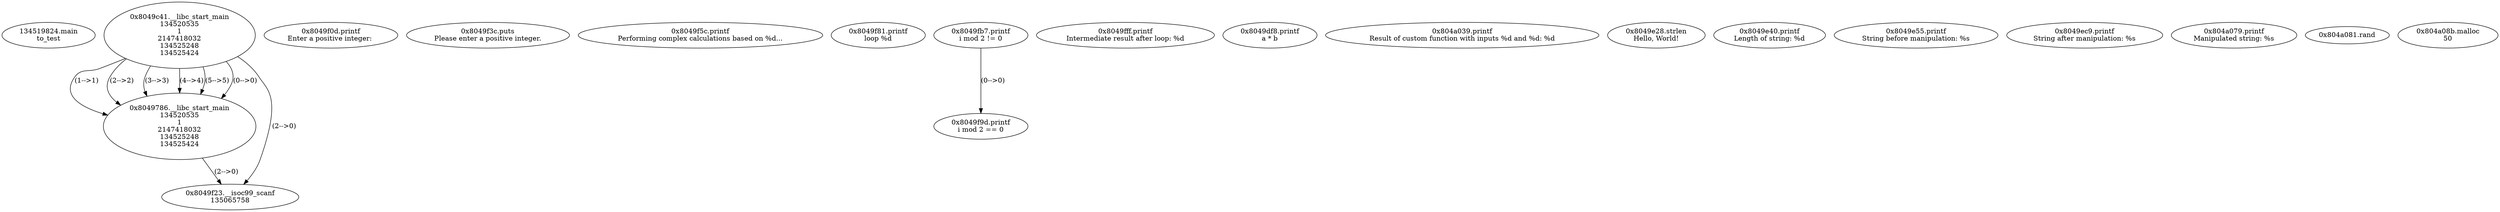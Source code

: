 // Global SCDG with merge call
digraph {
	0 [label="134519824.main
to_test"]
	1 [label="0x8049c41.__libc_start_main
134520535
1
2147418032
134525248
134525424"]
	2 [label="0x8049786.__libc_start_main
134520535
1
2147418032
134525248
134525424"]
	1 -> 2 [label="(1-->1)"]
	1 -> 2 [label="(2-->2)"]
	1 -> 2 [label="(3-->3)"]
	1 -> 2 [label="(4-->4)"]
	1 -> 2 [label="(5-->5)"]
	1 -> 2 [label="(0-->0)"]
	3 [label="0x8049f0d.printf
Enter a positive integer: "]
	4 [label="0x8049f23.__isoc99_scanf
135065758"]
	1 -> 4 [label="(2-->0)"]
	2 -> 4 [label="(2-->0)"]
	5 [label="0x8049f3c.puts
Please enter a positive integer."]
	6 [label="0x8049f5c.printf
Performing complex calculations based on %d...
"]
	7 [label="0x8049f81.printf
loop %d"]
	8 [label="0x8049fb7.printf
i mod 2 != 0"]
	9 [label="0x8049f9d.printf
i mod 2 == 0"]
	8 -> 9 [label="(0-->0)"]
	10 [label="0x8049fff.printf
Intermediate result after loop: %d
"]
	11 [label="0x8049df8.printf
a * b"]
	12 [label="0x804a039.printf
Result of custom function with inputs %d and %d: %d
"]
	13 [label="0x8049e28.strlen
Hello, World!"]
	14 [label="0x8049e40.printf
Length of string: %d
"]
	15 [label="0x8049e55.printf
String before manipulation: %s
"]
	16 [label="0x8049ec9.printf
String after manipulation: %s
"]
	17 [label="0x804a079.printf
Manipulated string: %s
"]
	18 [label="0x804a081.rand
"]
	19 [label="0x804a08b.malloc
50"]
}
